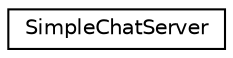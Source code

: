 digraph "Graphical Class Hierarchy"
{
 // LATEX_PDF_SIZE
  edge [fontname="Helvetica",fontsize="10",labelfontname="Helvetica",labelfontsize="10"];
  node [fontname="Helvetica",fontsize="10",shape=record];
  rankdir="LR";
  Node0 [label="SimpleChatServer",height=0.2,width=0.4,color="black", fillcolor="white", style="filled",URL="$classSimpleChatServer.html",tooltip="A simple chat server."];
}
